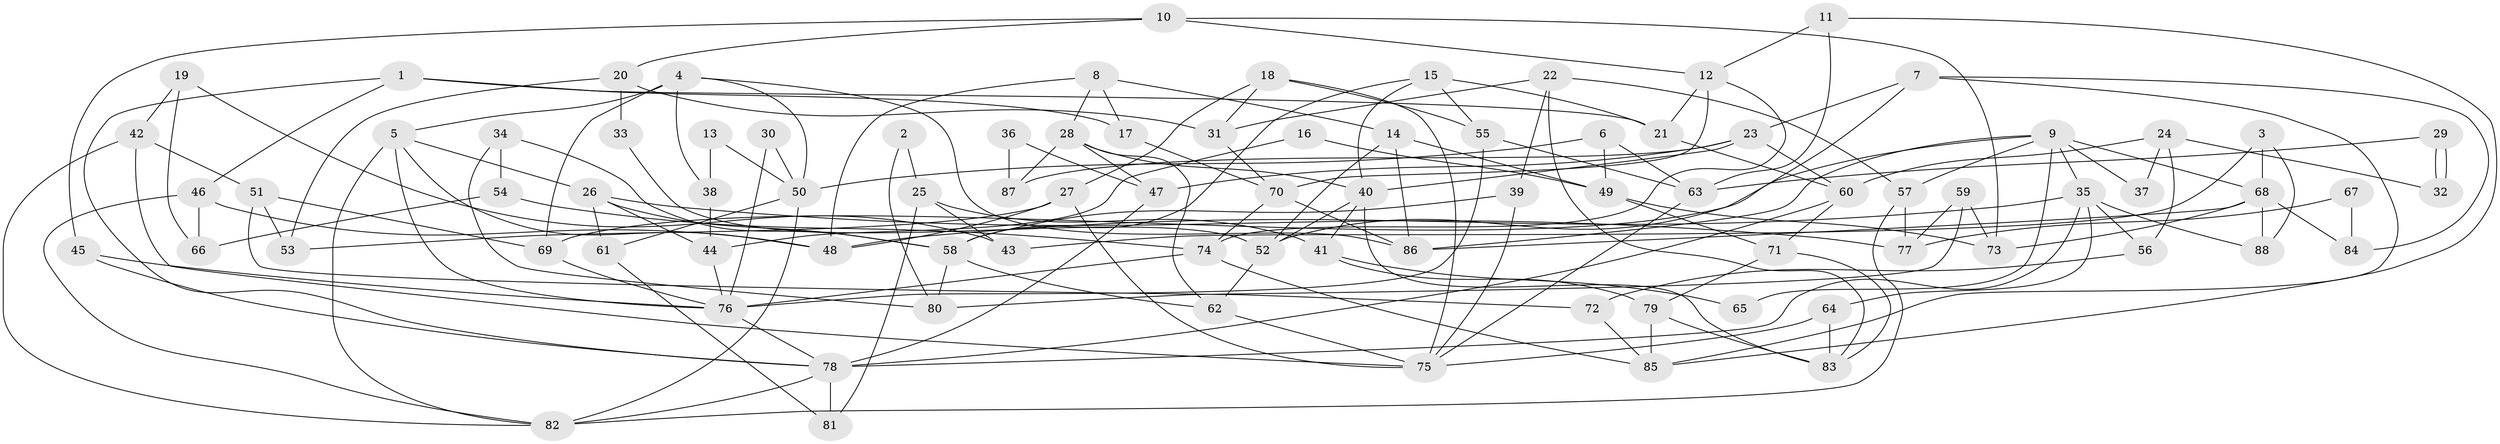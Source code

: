 // coarse degree distribution, {8: 0.02702702702702703, 11: 0.02702702702702703, 9: 0.10810810810810811, 13: 0.02702702702702703, 3: 0.24324324324324326, 4: 0.2702702702702703, 7: 0.08108108108108109, 6: 0.05405405405405406, 10: 0.02702702702702703, 2: 0.13513513513513514}
// Generated by graph-tools (version 1.1) at 2025/51/03/04/25 22:51:04]
// undirected, 88 vertices, 176 edges
graph export_dot {
  node [color=gray90,style=filled];
  1;
  2;
  3;
  4;
  5;
  6;
  7;
  8;
  9;
  10;
  11;
  12;
  13;
  14;
  15;
  16;
  17;
  18;
  19;
  20;
  21;
  22;
  23;
  24;
  25;
  26;
  27;
  28;
  29;
  30;
  31;
  32;
  33;
  34;
  35;
  36;
  37;
  38;
  39;
  40;
  41;
  42;
  43;
  44;
  45;
  46;
  47;
  48;
  49;
  50;
  51;
  52;
  53;
  54;
  55;
  56;
  57;
  58;
  59;
  60;
  61;
  62;
  63;
  64;
  65;
  66;
  67;
  68;
  69;
  70;
  71;
  72;
  73;
  74;
  75;
  76;
  77;
  78;
  79;
  80;
  81;
  82;
  83;
  84;
  85;
  86;
  87;
  88;
  1 -- 21;
  1 -- 17;
  1 -- 46;
  1 -- 78;
  2 -- 25;
  2 -- 80;
  3 -- 68;
  3 -- 88;
  3 -- 43;
  4 -- 69;
  4 -- 86;
  4 -- 5;
  4 -- 38;
  4 -- 50;
  5 -- 48;
  5 -- 26;
  5 -- 76;
  5 -- 82;
  6 -- 50;
  6 -- 63;
  6 -- 49;
  7 -- 52;
  7 -- 85;
  7 -- 23;
  7 -- 84;
  8 -- 48;
  8 -- 14;
  8 -- 17;
  8 -- 28;
  9 -- 35;
  9 -- 68;
  9 -- 37;
  9 -- 57;
  9 -- 65;
  9 -- 69;
  9 -- 86;
  10 -- 45;
  10 -- 20;
  10 -- 12;
  10 -- 73;
  11 -- 85;
  11 -- 12;
  11 -- 63;
  12 -- 70;
  12 -- 21;
  12 -- 74;
  13 -- 38;
  13 -- 50;
  14 -- 49;
  14 -- 52;
  14 -- 86;
  15 -- 40;
  15 -- 58;
  15 -- 21;
  15 -- 55;
  16 -- 49;
  16 -- 44;
  17 -- 70;
  18 -- 75;
  18 -- 31;
  18 -- 27;
  18 -- 55;
  19 -- 42;
  19 -- 66;
  19 -- 43;
  20 -- 53;
  20 -- 31;
  20 -- 33;
  21 -- 60;
  22 -- 57;
  22 -- 83;
  22 -- 31;
  22 -- 39;
  23 -- 60;
  23 -- 40;
  23 -- 47;
  23 -- 87;
  24 -- 60;
  24 -- 56;
  24 -- 32;
  24 -- 37;
  25 -- 43;
  25 -- 81;
  25 -- 41;
  26 -- 58;
  26 -- 44;
  26 -- 61;
  26 -- 77;
  27 -- 75;
  27 -- 48;
  27 -- 53;
  28 -- 47;
  28 -- 40;
  28 -- 62;
  28 -- 87;
  29 -- 63;
  29 -- 32;
  29 -- 32;
  30 -- 50;
  30 -- 76;
  31 -- 70;
  33 -- 52;
  34 -- 58;
  34 -- 80;
  34 -- 54;
  35 -- 48;
  35 -- 78;
  35 -- 56;
  35 -- 64;
  35 -- 88;
  36 -- 87;
  36 -- 47;
  38 -- 44;
  39 -- 75;
  39 -- 58;
  40 -- 41;
  40 -- 52;
  40 -- 83;
  41 -- 65;
  41 -- 79;
  42 -- 82;
  42 -- 75;
  42 -- 51;
  44 -- 76;
  45 -- 76;
  45 -- 78;
  46 -- 82;
  46 -- 48;
  46 -- 66;
  47 -- 78;
  49 -- 71;
  49 -- 73;
  50 -- 82;
  50 -- 61;
  51 -- 69;
  51 -- 53;
  51 -- 72;
  52 -- 62;
  54 -- 74;
  54 -- 66;
  55 -- 63;
  55 -- 76;
  56 -- 72;
  57 -- 82;
  57 -- 77;
  58 -- 62;
  58 -- 80;
  59 -- 73;
  59 -- 77;
  59 -- 80;
  60 -- 78;
  60 -- 71;
  61 -- 81;
  62 -- 75;
  63 -- 75;
  64 -- 83;
  64 -- 75;
  67 -- 84;
  67 -- 77;
  68 -- 73;
  68 -- 86;
  68 -- 84;
  68 -- 88;
  69 -- 76;
  70 -- 74;
  70 -- 86;
  71 -- 79;
  71 -- 83;
  72 -- 85;
  74 -- 76;
  74 -- 85;
  76 -- 78;
  78 -- 81;
  78 -- 82;
  79 -- 83;
  79 -- 85;
}
